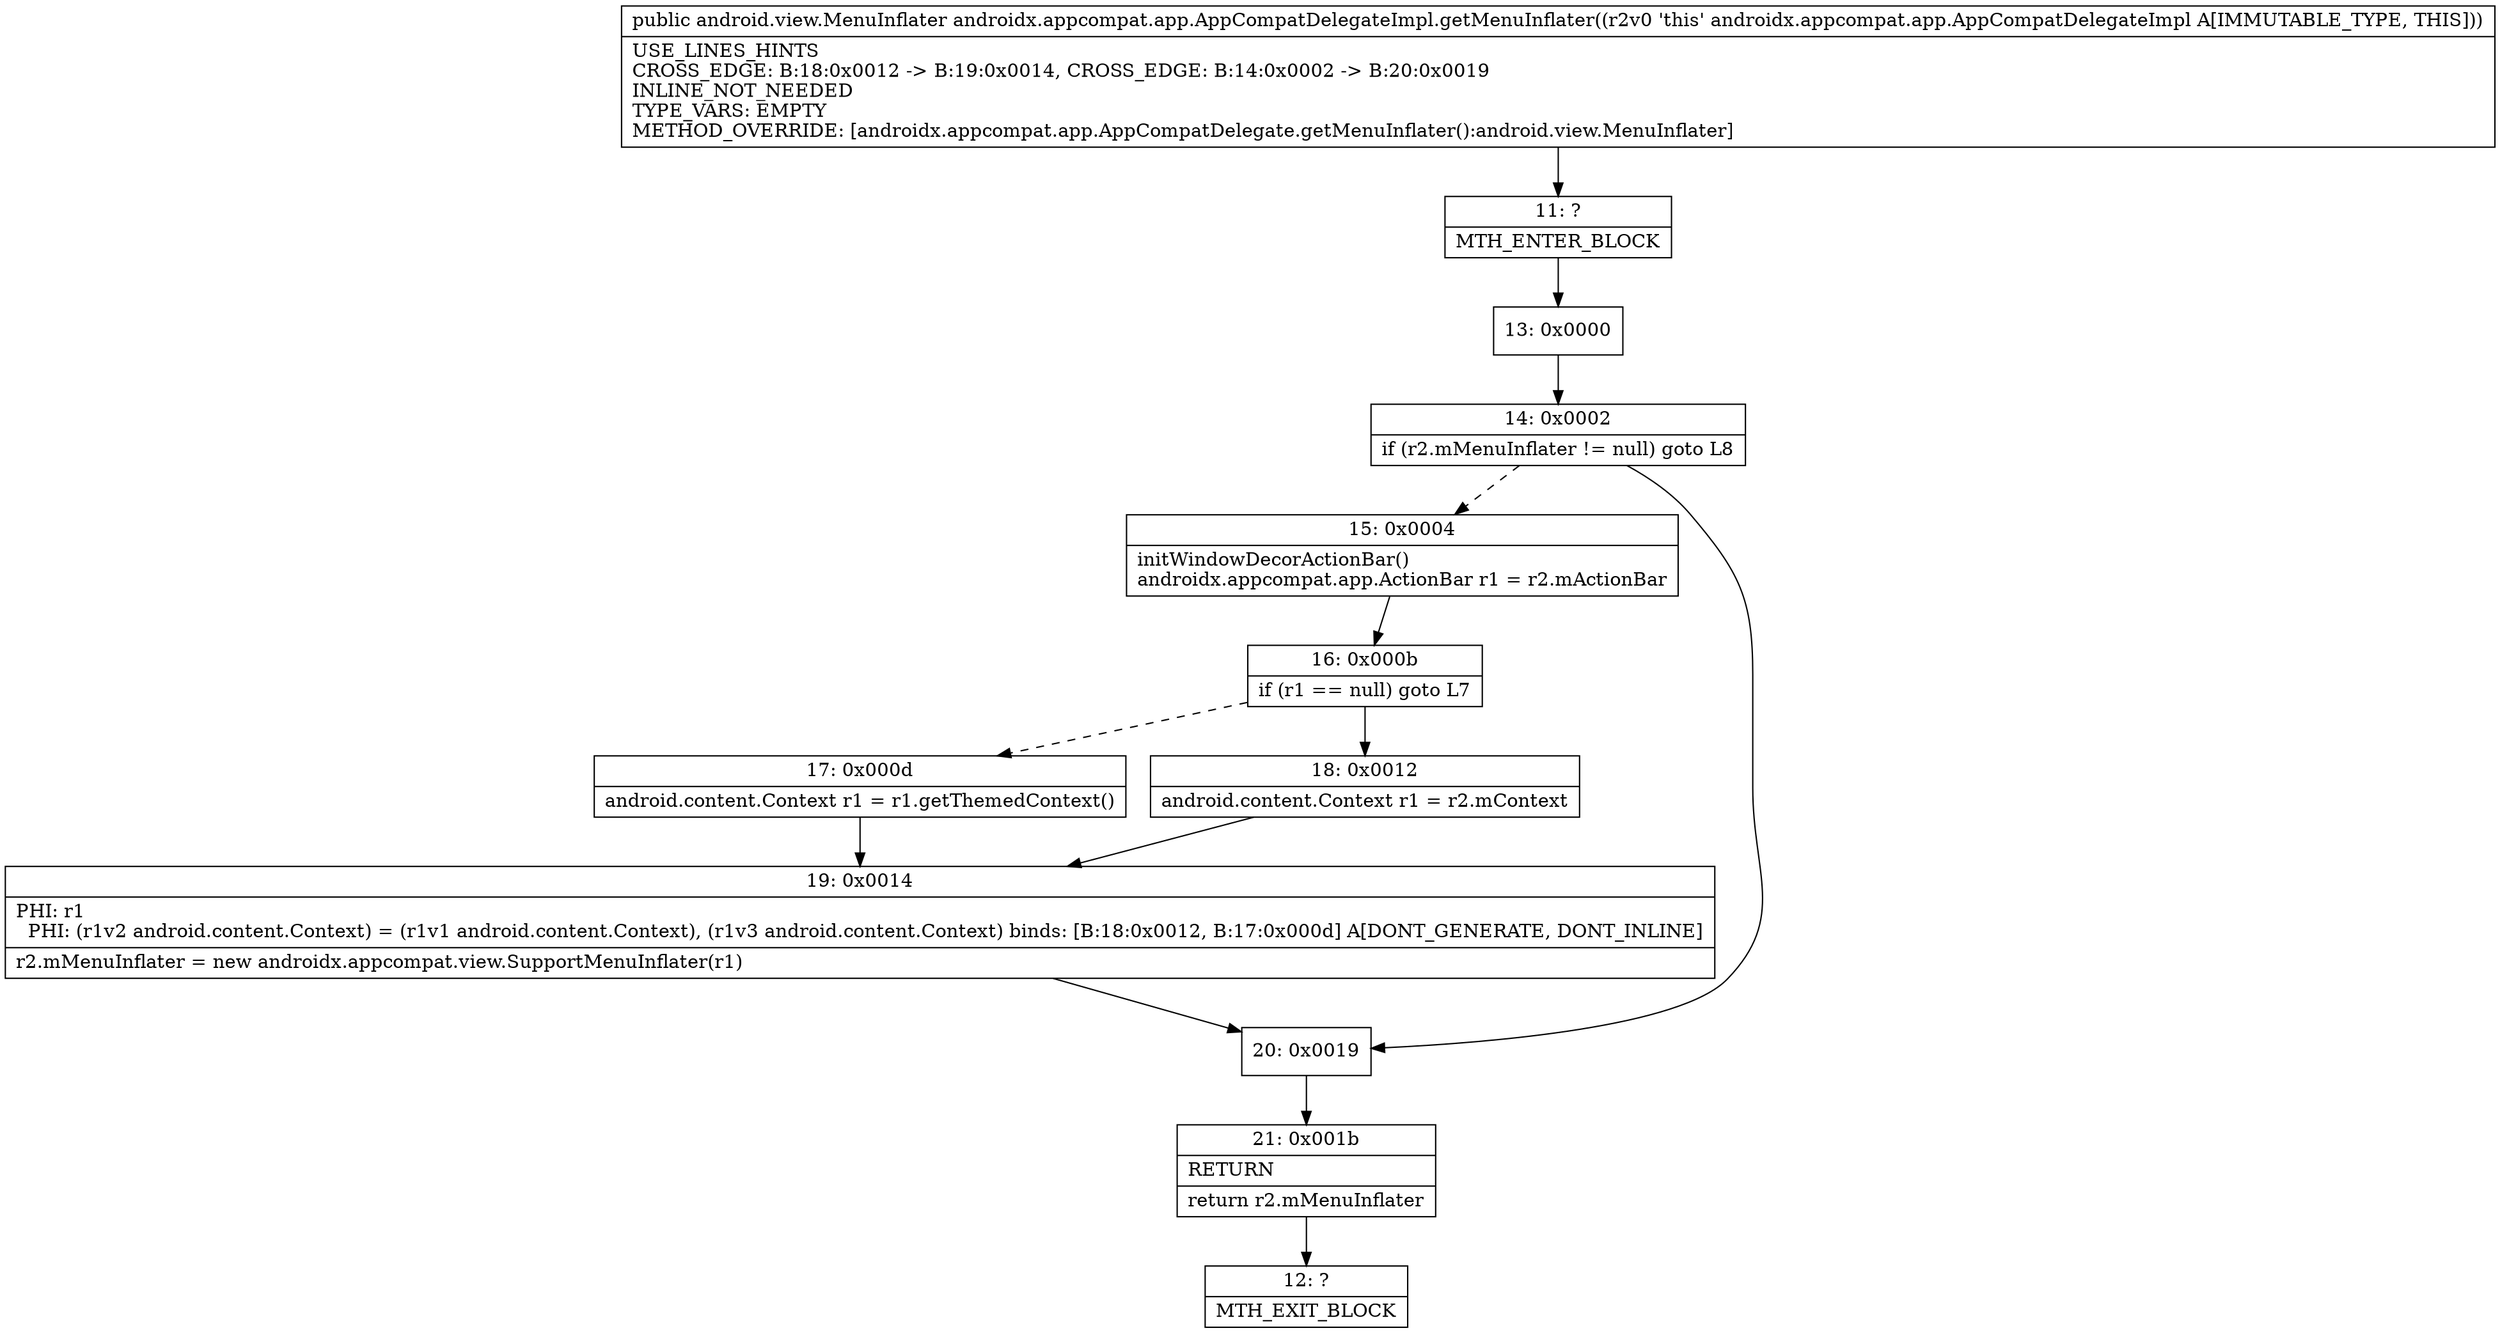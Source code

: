 digraph "CFG forandroidx.appcompat.app.AppCompatDelegateImpl.getMenuInflater()Landroid\/view\/MenuInflater;" {
Node_11 [shape=record,label="{11\:\ ?|MTH_ENTER_BLOCK\l}"];
Node_13 [shape=record,label="{13\:\ 0x0000}"];
Node_14 [shape=record,label="{14\:\ 0x0002|if (r2.mMenuInflater != null) goto L8\l}"];
Node_15 [shape=record,label="{15\:\ 0x0004|initWindowDecorActionBar()\landroidx.appcompat.app.ActionBar r1 = r2.mActionBar\l}"];
Node_16 [shape=record,label="{16\:\ 0x000b|if (r1 == null) goto L7\l}"];
Node_17 [shape=record,label="{17\:\ 0x000d|android.content.Context r1 = r1.getThemedContext()\l}"];
Node_19 [shape=record,label="{19\:\ 0x0014|PHI: r1 \l  PHI: (r1v2 android.content.Context) = (r1v1 android.content.Context), (r1v3 android.content.Context) binds: [B:18:0x0012, B:17:0x000d] A[DONT_GENERATE, DONT_INLINE]\l|r2.mMenuInflater = new androidx.appcompat.view.SupportMenuInflater(r1)\l}"];
Node_18 [shape=record,label="{18\:\ 0x0012|android.content.Context r1 = r2.mContext\l}"];
Node_20 [shape=record,label="{20\:\ 0x0019}"];
Node_21 [shape=record,label="{21\:\ 0x001b|RETURN\l|return r2.mMenuInflater\l}"];
Node_12 [shape=record,label="{12\:\ ?|MTH_EXIT_BLOCK\l}"];
MethodNode[shape=record,label="{public android.view.MenuInflater androidx.appcompat.app.AppCompatDelegateImpl.getMenuInflater((r2v0 'this' androidx.appcompat.app.AppCompatDelegateImpl A[IMMUTABLE_TYPE, THIS]))  | USE_LINES_HINTS\lCROSS_EDGE: B:18:0x0012 \-\> B:19:0x0014, CROSS_EDGE: B:14:0x0002 \-\> B:20:0x0019\lINLINE_NOT_NEEDED\lTYPE_VARS: EMPTY\lMETHOD_OVERRIDE: [androidx.appcompat.app.AppCompatDelegate.getMenuInflater():android.view.MenuInflater]\l}"];
MethodNode -> Node_11;Node_11 -> Node_13;
Node_13 -> Node_14;
Node_14 -> Node_15[style=dashed];
Node_14 -> Node_20;
Node_15 -> Node_16;
Node_16 -> Node_17[style=dashed];
Node_16 -> Node_18;
Node_17 -> Node_19;
Node_19 -> Node_20;
Node_18 -> Node_19;
Node_20 -> Node_21;
Node_21 -> Node_12;
}

